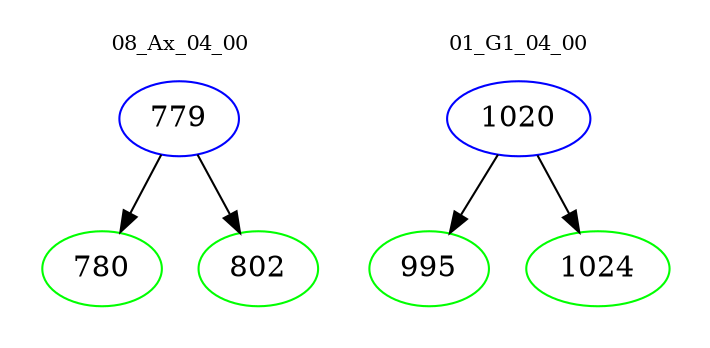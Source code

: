 digraph{
subgraph cluster_0 {
color = white
label = "08_Ax_04_00";
fontsize=10;
T0_779 [label="779", color="blue"]
T0_779 -> T0_780 [color="black"]
T0_780 [label="780", color="green"]
T0_779 -> T0_802 [color="black"]
T0_802 [label="802", color="green"]
}
subgraph cluster_1 {
color = white
label = "01_G1_04_00";
fontsize=10;
T1_1020 [label="1020", color="blue"]
T1_1020 -> T1_995 [color="black"]
T1_995 [label="995", color="green"]
T1_1020 -> T1_1024 [color="black"]
T1_1024 [label="1024", color="green"]
}
}
